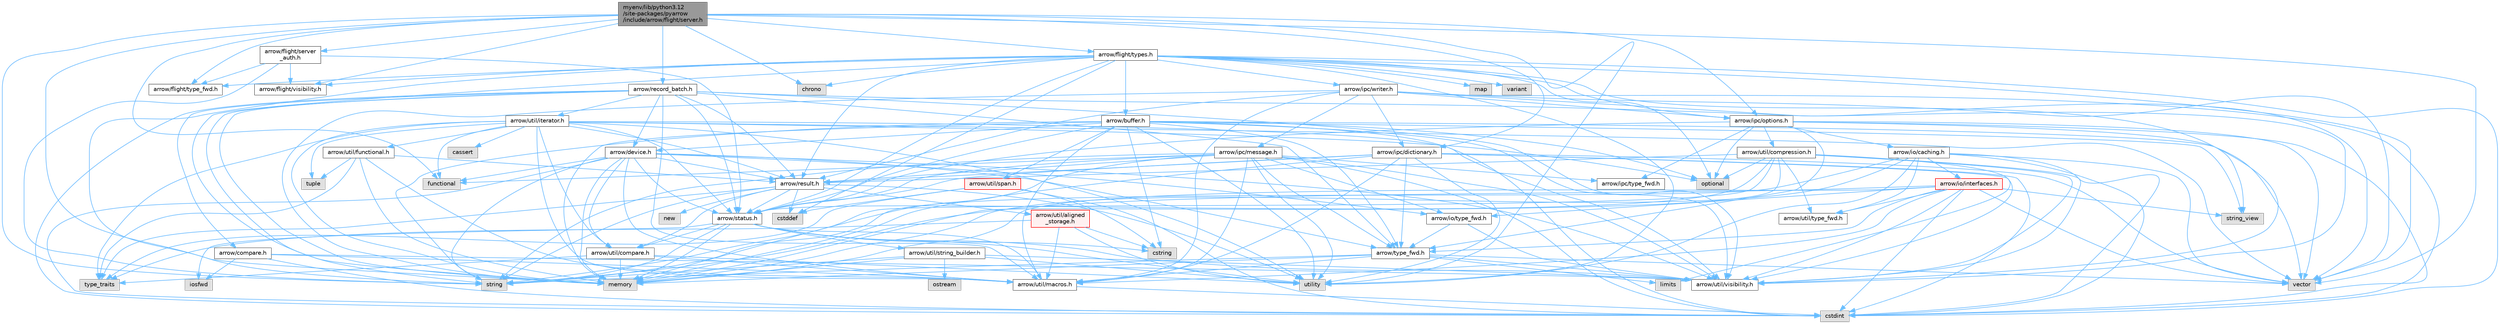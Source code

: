 digraph "myenv/lib/python3.12/site-packages/pyarrow/include/arrow/flight/server.h"
{
 // LATEX_PDF_SIZE
  bgcolor="transparent";
  edge [fontname=Helvetica,fontsize=10,labelfontname=Helvetica,labelfontsize=10];
  node [fontname=Helvetica,fontsize=10,shape=box,height=0.2,width=0.4];
  Node1 [id="Node000001",label="myenv/lib/python3.12\l/site-packages/pyarrow\l/include/arrow/flight/server.h",height=0.2,width=0.4,color="gray40", fillcolor="grey60", style="filled", fontcolor="black",tooltip=" "];
  Node1 -> Node2 [id="edge1_Node000001_Node000002",color="steelblue1",style="solid",tooltip=" "];
  Node2 [id="Node000002",label="chrono",height=0.2,width=0.4,color="grey60", fillcolor="#E0E0E0", style="filled",tooltip=" "];
  Node1 -> Node3 [id="edge2_Node000001_Node000003",color="steelblue1",style="solid",tooltip=" "];
  Node3 [id="Node000003",label="functional",height=0.2,width=0.4,color="grey60", fillcolor="#E0E0E0", style="filled",tooltip=" "];
  Node1 -> Node4 [id="edge3_Node000001_Node000004",color="steelblue1",style="solid",tooltip=" "];
  Node4 [id="Node000004",label="memory",height=0.2,width=0.4,color="grey60", fillcolor="#E0E0E0", style="filled",tooltip=" "];
  Node1 -> Node5 [id="edge4_Node000001_Node000005",color="steelblue1",style="solid",tooltip=" "];
  Node5 [id="Node000005",label="string",height=0.2,width=0.4,color="grey60", fillcolor="#E0E0E0", style="filled",tooltip=" "];
  Node1 -> Node6 [id="edge5_Node000001_Node000006",color="steelblue1",style="solid",tooltip=" "];
  Node6 [id="Node000006",label="utility",height=0.2,width=0.4,color="grey60", fillcolor="#E0E0E0", style="filled",tooltip=" "];
  Node1 -> Node7 [id="edge6_Node000001_Node000007",color="steelblue1",style="solid",tooltip=" "];
  Node7 [id="Node000007",label="vector",height=0.2,width=0.4,color="grey60", fillcolor="#E0E0E0", style="filled",tooltip=" "];
  Node1 -> Node8 [id="edge7_Node000001_Node000008",color="steelblue1",style="solid",tooltip=" "];
  Node8 [id="Node000008",label="arrow/flight/server\l_auth.h",height=0.2,width=0.4,color="grey40", fillcolor="white", style="filled",URL="$server__auth_8h.html",tooltip=" "];
  Node8 -> Node5 [id="edge8_Node000008_Node000005",color="steelblue1",style="solid",tooltip=" "];
  Node8 -> Node9 [id="edge9_Node000008_Node000009",color="steelblue1",style="solid",tooltip=" "];
  Node9 [id="Node000009",label="arrow/flight/type_fwd.h",height=0.2,width=0.4,color="grey40", fillcolor="white", style="filled",URL="$arrow_2flight_2type__fwd_8h.html",tooltip=" "];
  Node8 -> Node10 [id="edge10_Node000008_Node000010",color="steelblue1",style="solid",tooltip=" "];
  Node10 [id="Node000010",label="arrow/flight/visibility.h",height=0.2,width=0.4,color="grey40", fillcolor="white", style="filled",URL="$include_2arrow_2flight_2visibility_8h.html",tooltip=" "];
  Node8 -> Node11 [id="edge11_Node000008_Node000011",color="steelblue1",style="solid",tooltip=" "];
  Node11 [id="Node000011",label="arrow/status.h",height=0.2,width=0.4,color="grey40", fillcolor="white", style="filled",URL="$status_8h.html",tooltip=" "];
  Node11 -> Node12 [id="edge12_Node000011_Node000012",color="steelblue1",style="solid",tooltip=" "];
  Node12 [id="Node000012",label="cstring",height=0.2,width=0.4,color="grey60", fillcolor="#E0E0E0", style="filled",tooltip=" "];
  Node11 -> Node13 [id="edge13_Node000011_Node000013",color="steelblue1",style="solid",tooltip=" "];
  Node13 [id="Node000013",label="iosfwd",height=0.2,width=0.4,color="grey60", fillcolor="#E0E0E0", style="filled",tooltip=" "];
  Node11 -> Node4 [id="edge14_Node000011_Node000004",color="steelblue1",style="solid",tooltip=" "];
  Node11 -> Node5 [id="edge15_Node000011_Node000005",color="steelblue1",style="solid",tooltip=" "];
  Node11 -> Node6 [id="edge16_Node000011_Node000006",color="steelblue1",style="solid",tooltip=" "];
  Node11 -> Node14 [id="edge17_Node000011_Node000014",color="steelblue1",style="solid",tooltip=" "];
  Node14 [id="Node000014",label="arrow/util/compare.h",height=0.2,width=0.4,color="grey40", fillcolor="white", style="filled",URL="$util_2compare_8h.html",tooltip=" "];
  Node14 -> Node4 [id="edge18_Node000014_Node000004",color="steelblue1",style="solid",tooltip=" "];
  Node14 -> Node15 [id="edge19_Node000014_Node000015",color="steelblue1",style="solid",tooltip=" "];
  Node15 [id="Node000015",label="type_traits",height=0.2,width=0.4,color="grey60", fillcolor="#E0E0E0", style="filled",tooltip=" "];
  Node14 -> Node6 [id="edge20_Node000014_Node000006",color="steelblue1",style="solid",tooltip=" "];
  Node14 -> Node16 [id="edge21_Node000014_Node000016",color="steelblue1",style="solid",tooltip=" "];
  Node16 [id="Node000016",label="arrow/util/macros.h",height=0.2,width=0.4,color="grey40", fillcolor="white", style="filled",URL="$macros_8h.html",tooltip=" "];
  Node16 -> Node17 [id="edge22_Node000016_Node000017",color="steelblue1",style="solid",tooltip=" "];
  Node17 [id="Node000017",label="cstdint",height=0.2,width=0.4,color="grey60", fillcolor="#E0E0E0", style="filled",tooltip=" "];
  Node11 -> Node16 [id="edge23_Node000011_Node000016",color="steelblue1",style="solid",tooltip=" "];
  Node11 -> Node18 [id="edge24_Node000011_Node000018",color="steelblue1",style="solid",tooltip=" "];
  Node18 [id="Node000018",label="arrow/util/string_builder.h",height=0.2,width=0.4,color="grey40", fillcolor="white", style="filled",URL="$string__builder_8h.html",tooltip=" "];
  Node18 -> Node4 [id="edge25_Node000018_Node000004",color="steelblue1",style="solid",tooltip=" "];
  Node18 -> Node19 [id="edge26_Node000018_Node000019",color="steelblue1",style="solid",tooltip=" "];
  Node19 [id="Node000019",label="ostream",height=0.2,width=0.4,color="grey60", fillcolor="#E0E0E0", style="filled",tooltip=" "];
  Node18 -> Node5 [id="edge27_Node000018_Node000005",color="steelblue1",style="solid",tooltip=" "];
  Node18 -> Node6 [id="edge28_Node000018_Node000006",color="steelblue1",style="solid",tooltip=" "];
  Node18 -> Node20 [id="edge29_Node000018_Node000020",color="steelblue1",style="solid",tooltip=" "];
  Node20 [id="Node000020",label="arrow/util/visibility.h",height=0.2,width=0.4,color="grey40", fillcolor="white", style="filled",URL="$include_2arrow_2util_2visibility_8h.html",tooltip=" "];
  Node11 -> Node20 [id="edge30_Node000011_Node000020",color="steelblue1",style="solid",tooltip=" "];
  Node1 -> Node9 [id="edge31_Node000001_Node000009",color="steelblue1",style="solid",tooltip=" "];
  Node1 -> Node21 [id="edge32_Node000001_Node000021",color="steelblue1",style="solid",tooltip=" "];
  Node21 [id="Node000021",label="arrow/flight/types.h",height=0.2,width=0.4,color="grey40", fillcolor="white", style="filled",URL="$arrow_2flight_2types_8h.html",tooltip=" "];
  Node21 -> Node2 [id="edge33_Node000021_Node000002",color="steelblue1",style="solid",tooltip=" "];
  Node21 -> Node22 [id="edge34_Node000021_Node000022",color="steelblue1",style="solid",tooltip=" "];
  Node22 [id="Node000022",label="cstddef",height=0.2,width=0.4,color="grey60", fillcolor="#E0E0E0", style="filled",tooltip=" "];
  Node21 -> Node17 [id="edge35_Node000021_Node000017",color="steelblue1",style="solid",tooltip=" "];
  Node21 -> Node23 [id="edge36_Node000021_Node000023",color="steelblue1",style="solid",tooltip=" "];
  Node23 [id="Node000023",label="map",height=0.2,width=0.4,color="grey60", fillcolor="#E0E0E0", style="filled",tooltip=" "];
  Node21 -> Node4 [id="edge37_Node000021_Node000004",color="steelblue1",style="solid",tooltip=" "];
  Node21 -> Node24 [id="edge38_Node000021_Node000024",color="steelblue1",style="solid",tooltip=" "];
  Node24 [id="Node000024",label="optional",height=0.2,width=0.4,color="grey60", fillcolor="#E0E0E0", style="filled",tooltip=" "];
  Node21 -> Node5 [id="edge39_Node000021_Node000005",color="steelblue1",style="solid",tooltip=" "];
  Node21 -> Node25 [id="edge40_Node000021_Node000025",color="steelblue1",style="solid",tooltip=" "];
  Node25 [id="Node000025",label="string_view",height=0.2,width=0.4,color="grey60", fillcolor="#E0E0E0", style="filled",tooltip=" "];
  Node21 -> Node6 [id="edge41_Node000021_Node000006",color="steelblue1",style="solid",tooltip=" "];
  Node21 -> Node26 [id="edge42_Node000021_Node000026",color="steelblue1",style="solid",tooltip=" "];
  Node26 [id="Node000026",label="variant",height=0.2,width=0.4,color="grey60", fillcolor="#E0E0E0", style="filled",tooltip=" "];
  Node21 -> Node7 [id="edge43_Node000021_Node000007",color="steelblue1",style="solid",tooltip=" "];
  Node21 -> Node27 [id="edge44_Node000021_Node000027",color="steelblue1",style="solid",tooltip=" "];
  Node27 [id="Node000027",label="arrow/buffer.h",height=0.2,width=0.4,color="grey40", fillcolor="white", style="filled",URL="$buffer_8h.html",tooltip=" "];
  Node27 -> Node17 [id="edge45_Node000027_Node000017",color="steelblue1",style="solid",tooltip=" "];
  Node27 -> Node12 [id="edge46_Node000027_Node000012",color="steelblue1",style="solid",tooltip=" "];
  Node27 -> Node4 [id="edge47_Node000027_Node000004",color="steelblue1",style="solid",tooltip=" "];
  Node27 -> Node24 [id="edge48_Node000027_Node000024",color="steelblue1",style="solid",tooltip=" "];
  Node27 -> Node5 [id="edge49_Node000027_Node000005",color="steelblue1",style="solid",tooltip=" "];
  Node27 -> Node25 [id="edge50_Node000027_Node000025",color="steelblue1",style="solid",tooltip=" "];
  Node27 -> Node6 [id="edge51_Node000027_Node000006",color="steelblue1",style="solid",tooltip=" "];
  Node27 -> Node7 [id="edge52_Node000027_Node000007",color="steelblue1",style="solid",tooltip=" "];
  Node27 -> Node28 [id="edge53_Node000027_Node000028",color="steelblue1",style="solid",tooltip=" "];
  Node28 [id="Node000028",label="arrow/device.h",height=0.2,width=0.4,color="grey40", fillcolor="white", style="filled",URL="$device_8h.html",tooltip=" "];
  Node28 -> Node17 [id="edge54_Node000028_Node000017",color="steelblue1",style="solid",tooltip=" "];
  Node28 -> Node3 [id="edge55_Node000028_Node000003",color="steelblue1",style="solid",tooltip=" "];
  Node28 -> Node4 [id="edge56_Node000028_Node000004",color="steelblue1",style="solid",tooltip=" "];
  Node28 -> Node5 [id="edge57_Node000028_Node000005",color="steelblue1",style="solid",tooltip=" "];
  Node28 -> Node29 [id="edge58_Node000028_Node000029",color="steelblue1",style="solid",tooltip=" "];
  Node29 [id="Node000029",label="arrow/io/type_fwd.h",height=0.2,width=0.4,color="grey40", fillcolor="white", style="filled",URL="$arrow_2io_2type__fwd_8h.html",tooltip=" "];
  Node29 -> Node30 [id="edge59_Node000029_Node000030",color="steelblue1",style="solid",tooltip=" "];
  Node30 [id="Node000030",label="arrow/type_fwd.h",height=0.2,width=0.4,color="grey40", fillcolor="white", style="filled",URL="$arrow_2type__fwd_8h.html",tooltip=" "];
  Node30 -> Node31 [id="edge60_Node000030_Node000031",color="steelblue1",style="solid",tooltip=" "];
  Node31 [id="Node000031",label="limits",height=0.2,width=0.4,color="grey60", fillcolor="#E0E0E0", style="filled",tooltip=" "];
  Node30 -> Node4 [id="edge61_Node000030_Node000004",color="steelblue1",style="solid",tooltip=" "];
  Node30 -> Node5 [id="edge62_Node000030_Node000005",color="steelblue1",style="solid",tooltip=" "];
  Node30 -> Node7 [id="edge63_Node000030_Node000007",color="steelblue1",style="solid",tooltip=" "];
  Node30 -> Node16 [id="edge64_Node000030_Node000016",color="steelblue1",style="solid",tooltip=" "];
  Node30 -> Node20 [id="edge65_Node000030_Node000020",color="steelblue1",style="solid",tooltip=" "];
  Node29 -> Node20 [id="edge66_Node000029_Node000020",color="steelblue1",style="solid",tooltip=" "];
  Node28 -> Node32 [id="edge67_Node000028_Node000032",color="steelblue1",style="solid",tooltip=" "];
  Node32 [id="Node000032",label="arrow/result.h",height=0.2,width=0.4,color="grey40", fillcolor="white", style="filled",URL="$result_8h.html",tooltip=" "];
  Node32 -> Node22 [id="edge68_Node000032_Node000022",color="steelblue1",style="solid",tooltip=" "];
  Node32 -> Node33 [id="edge69_Node000032_Node000033",color="steelblue1",style="solid",tooltip=" "];
  Node33 [id="Node000033",label="new",height=0.2,width=0.4,color="grey60", fillcolor="#E0E0E0", style="filled",tooltip=" "];
  Node32 -> Node5 [id="edge70_Node000032_Node000005",color="steelblue1",style="solid",tooltip=" "];
  Node32 -> Node15 [id="edge71_Node000032_Node000015",color="steelblue1",style="solid",tooltip=" "];
  Node32 -> Node6 [id="edge72_Node000032_Node000006",color="steelblue1",style="solid",tooltip=" "];
  Node32 -> Node11 [id="edge73_Node000032_Node000011",color="steelblue1",style="solid",tooltip=" "];
  Node32 -> Node34 [id="edge74_Node000032_Node000034",color="steelblue1",style="solid",tooltip=" "];
  Node34 [id="Node000034",label="arrow/util/aligned\l_storage.h",height=0.2,width=0.4,color="red", fillcolor="#FFF0F0", style="filled",URL="$aligned__storage_8h.html",tooltip=" "];
  Node34 -> Node12 [id="edge75_Node000034_Node000012",color="steelblue1",style="solid",tooltip=" "];
  Node34 -> Node15 [id="edge76_Node000034_Node000015",color="steelblue1",style="solid",tooltip=" "];
  Node34 -> Node6 [id="edge77_Node000034_Node000006",color="steelblue1",style="solid",tooltip=" "];
  Node34 -> Node16 [id="edge78_Node000034_Node000016",color="steelblue1",style="solid",tooltip=" "];
  Node32 -> Node14 [id="edge79_Node000032_Node000014",color="steelblue1",style="solid",tooltip=" "];
  Node28 -> Node11 [id="edge80_Node000028_Node000011",color="steelblue1",style="solid",tooltip=" "];
  Node28 -> Node30 [id="edge81_Node000028_Node000030",color="steelblue1",style="solid",tooltip=" "];
  Node28 -> Node14 [id="edge82_Node000028_Node000014",color="steelblue1",style="solid",tooltip=" "];
  Node28 -> Node16 [id="edge83_Node000028_Node000016",color="steelblue1",style="solid",tooltip=" "];
  Node28 -> Node20 [id="edge84_Node000028_Node000020",color="steelblue1",style="solid",tooltip=" "];
  Node27 -> Node11 [id="edge85_Node000027_Node000011",color="steelblue1",style="solid",tooltip=" "];
  Node27 -> Node30 [id="edge86_Node000027_Node000030",color="steelblue1",style="solid",tooltip=" "];
  Node27 -> Node16 [id="edge87_Node000027_Node000016",color="steelblue1",style="solid",tooltip=" "];
  Node27 -> Node36 [id="edge88_Node000027_Node000036",color="steelblue1",style="solid",tooltip=" "];
  Node36 [id="Node000036",label="arrow/util/span.h",height=0.2,width=0.4,color="red", fillcolor="#FFF0F0", style="filled",URL="$span_8h.html",tooltip=" "];
  Node36 -> Node22 [id="edge89_Node000036_Node000022",color="steelblue1",style="solid",tooltip=" "];
  Node36 -> Node17 [id="edge90_Node000036_Node000017",color="steelblue1",style="solid",tooltip=" "];
  Node36 -> Node12 [id="edge91_Node000036_Node000012",color="steelblue1",style="solid",tooltip=" "];
  Node36 -> Node15 [id="edge92_Node000036_Node000015",color="steelblue1",style="solid",tooltip=" "];
  Node27 -> Node20 [id="edge93_Node000027_Node000020",color="steelblue1",style="solid",tooltip=" "];
  Node21 -> Node9 [id="edge94_Node000021_Node000009",color="steelblue1",style="solid",tooltip=" "];
  Node21 -> Node10 [id="edge95_Node000021_Node000010",color="steelblue1",style="solid",tooltip=" "];
  Node21 -> Node38 [id="edge96_Node000021_Node000038",color="steelblue1",style="solid",tooltip=" "];
  Node38 [id="Node000038",label="arrow/ipc/options.h",height=0.2,width=0.4,color="grey40", fillcolor="white", style="filled",URL="$ipc_2options_8h.html",tooltip=" "];
  Node38 -> Node17 [id="edge97_Node000038_Node000017",color="steelblue1",style="solid",tooltip=" "];
  Node38 -> Node24 [id="edge98_Node000038_Node000024",color="steelblue1",style="solid",tooltip=" "];
  Node38 -> Node7 [id="edge99_Node000038_Node000007",color="steelblue1",style="solid",tooltip=" "];
  Node38 -> Node39 [id="edge100_Node000038_Node000039",color="steelblue1",style="solid",tooltip=" "];
  Node39 [id="Node000039",label="arrow/io/caching.h",height=0.2,width=0.4,color="grey40", fillcolor="white", style="filled",URL="$caching_8h.html",tooltip=" "];
  Node39 -> Node17 [id="edge101_Node000039_Node000017",color="steelblue1",style="solid",tooltip=" "];
  Node39 -> Node4 [id="edge102_Node000039_Node000004",color="steelblue1",style="solid",tooltip=" "];
  Node39 -> Node5 [id="edge103_Node000039_Node000005",color="steelblue1",style="solid",tooltip=" "];
  Node39 -> Node6 [id="edge104_Node000039_Node000006",color="steelblue1",style="solid",tooltip=" "];
  Node39 -> Node7 [id="edge105_Node000039_Node000007",color="steelblue1",style="solid",tooltip=" "];
  Node39 -> Node40 [id="edge106_Node000039_Node000040",color="steelblue1",style="solid",tooltip=" "];
  Node40 [id="Node000040",label="arrow/io/interfaces.h",height=0.2,width=0.4,color="red", fillcolor="#FFF0F0", style="filled",URL="$interfaces_8h.html",tooltip=" "];
  Node40 -> Node17 [id="edge107_Node000040_Node000017",color="steelblue1",style="solid",tooltip=" "];
  Node40 -> Node4 [id="edge108_Node000040_Node000004",color="steelblue1",style="solid",tooltip=" "];
  Node40 -> Node5 [id="edge109_Node000040_Node000005",color="steelblue1",style="solid",tooltip=" "];
  Node40 -> Node25 [id="edge110_Node000040_Node000025",color="steelblue1",style="solid",tooltip=" "];
  Node40 -> Node7 [id="edge111_Node000040_Node000007",color="steelblue1",style="solid",tooltip=" "];
  Node40 -> Node29 [id="edge112_Node000040_Node000029",color="steelblue1",style="solid",tooltip=" "];
  Node40 -> Node30 [id="edge113_Node000040_Node000030",color="steelblue1",style="solid",tooltip=" "];
  Node40 -> Node16 [id="edge114_Node000040_Node000016",color="steelblue1",style="solid",tooltip=" "];
  Node40 -> Node42 [id="edge115_Node000040_Node000042",color="steelblue1",style="solid",tooltip=" "];
  Node42 [id="Node000042",label="arrow/util/type_fwd.h",height=0.2,width=0.4,color="grey40", fillcolor="white", style="filled",URL="$arrow_2util_2type__fwd_8h.html",tooltip=" "];
  Node40 -> Node20 [id="edge116_Node000040_Node000020",color="steelblue1",style="solid",tooltip=" "];
  Node39 -> Node42 [id="edge117_Node000039_Node000042",color="steelblue1",style="solid",tooltip=" "];
  Node39 -> Node20 [id="edge118_Node000039_Node000020",color="steelblue1",style="solid",tooltip=" "];
  Node38 -> Node43 [id="edge119_Node000038_Node000043",color="steelblue1",style="solid",tooltip=" "];
  Node43 [id="Node000043",label="arrow/ipc/type_fwd.h",height=0.2,width=0.4,color="grey40", fillcolor="white", style="filled",URL="$arrow_2ipc_2type__fwd_8h.html",tooltip=" "];
  Node38 -> Node11 [id="edge120_Node000038_Node000011",color="steelblue1",style="solid",tooltip=" "];
  Node38 -> Node30 [id="edge121_Node000038_Node000030",color="steelblue1",style="solid",tooltip=" "];
  Node38 -> Node44 [id="edge122_Node000038_Node000044",color="steelblue1",style="solid",tooltip=" "];
  Node44 [id="Node000044",label="arrow/util/compression.h",height=0.2,width=0.4,color="grey40", fillcolor="white", style="filled",URL="$compression_8h.html",tooltip=" "];
  Node44 -> Node17 [id="edge123_Node000044_Node000017",color="steelblue1",style="solid",tooltip=" "];
  Node44 -> Node31 [id="edge124_Node000044_Node000031",color="steelblue1",style="solid",tooltip=" "];
  Node44 -> Node4 [id="edge125_Node000044_Node000004",color="steelblue1",style="solid",tooltip=" "];
  Node44 -> Node24 [id="edge126_Node000044_Node000024",color="steelblue1",style="solid",tooltip=" "];
  Node44 -> Node5 [id="edge127_Node000044_Node000005",color="steelblue1",style="solid",tooltip=" "];
  Node44 -> Node32 [id="edge128_Node000044_Node000032",color="steelblue1",style="solid",tooltip=" "];
  Node44 -> Node11 [id="edge129_Node000044_Node000011",color="steelblue1",style="solid",tooltip=" "];
  Node44 -> Node42 [id="edge130_Node000044_Node000042",color="steelblue1",style="solid",tooltip=" "];
  Node44 -> Node20 [id="edge131_Node000044_Node000020",color="steelblue1",style="solid",tooltip=" "];
  Node38 -> Node20 [id="edge132_Node000038_Node000020",color="steelblue1",style="solid",tooltip=" "];
  Node21 -> Node45 [id="edge133_Node000021_Node000045",color="steelblue1",style="solid",tooltip=" "];
  Node45 [id="Node000045",label="arrow/ipc/writer.h",height=0.2,width=0.4,color="grey40", fillcolor="white", style="filled",URL="$arrow_2ipc_2writer_8h.html",tooltip=" "];
  Node45 -> Node17 [id="edge134_Node000045_Node000017",color="steelblue1",style="solid",tooltip=" "];
  Node45 -> Node4 [id="edge135_Node000045_Node000004",color="steelblue1",style="solid",tooltip=" "];
  Node45 -> Node7 [id="edge136_Node000045_Node000007",color="steelblue1",style="solid",tooltip=" "];
  Node45 -> Node46 [id="edge137_Node000045_Node000046",color="steelblue1",style="solid",tooltip=" "];
  Node46 [id="Node000046",label="arrow/ipc/dictionary.h",height=0.2,width=0.4,color="grey40", fillcolor="white", style="filled",URL="$dictionary_8h.html",tooltip=" "];
  Node46 -> Node17 [id="edge138_Node000046_Node000017",color="steelblue1",style="solid",tooltip=" "];
  Node46 -> Node4 [id="edge139_Node000046_Node000004",color="steelblue1",style="solid",tooltip=" "];
  Node46 -> Node6 [id="edge140_Node000046_Node000006",color="steelblue1",style="solid",tooltip=" "];
  Node46 -> Node7 [id="edge141_Node000046_Node000007",color="steelblue1",style="solid",tooltip=" "];
  Node46 -> Node32 [id="edge142_Node000046_Node000032",color="steelblue1",style="solid",tooltip=" "];
  Node46 -> Node11 [id="edge143_Node000046_Node000011",color="steelblue1",style="solid",tooltip=" "];
  Node46 -> Node30 [id="edge144_Node000046_Node000030",color="steelblue1",style="solid",tooltip=" "];
  Node46 -> Node16 [id="edge145_Node000046_Node000016",color="steelblue1",style="solid",tooltip=" "];
  Node46 -> Node20 [id="edge146_Node000046_Node000020",color="steelblue1",style="solid",tooltip=" "];
  Node45 -> Node47 [id="edge147_Node000045_Node000047",color="steelblue1",style="solid",tooltip=" "];
  Node47 [id="Node000047",label="arrow/ipc/message.h",height=0.2,width=0.4,color="grey40", fillcolor="white", style="filled",URL="$message_8h.html",tooltip=" "];
  Node47 -> Node17 [id="edge148_Node000047_Node000017",color="steelblue1",style="solid",tooltip=" "];
  Node47 -> Node3 [id="edge149_Node000047_Node000003",color="steelblue1",style="solid",tooltip=" "];
  Node47 -> Node4 [id="edge150_Node000047_Node000004",color="steelblue1",style="solid",tooltip=" "];
  Node47 -> Node5 [id="edge151_Node000047_Node000005",color="steelblue1",style="solid",tooltip=" "];
  Node47 -> Node6 [id="edge152_Node000047_Node000006",color="steelblue1",style="solid",tooltip=" "];
  Node47 -> Node29 [id="edge153_Node000047_Node000029",color="steelblue1",style="solid",tooltip=" "];
  Node47 -> Node43 [id="edge154_Node000047_Node000043",color="steelblue1",style="solid",tooltip=" "];
  Node47 -> Node32 [id="edge155_Node000047_Node000032",color="steelblue1",style="solid",tooltip=" "];
  Node47 -> Node11 [id="edge156_Node000047_Node000011",color="steelblue1",style="solid",tooltip=" "];
  Node47 -> Node30 [id="edge157_Node000047_Node000030",color="steelblue1",style="solid",tooltip=" "];
  Node47 -> Node16 [id="edge158_Node000047_Node000016",color="steelblue1",style="solid",tooltip=" "];
  Node47 -> Node20 [id="edge159_Node000047_Node000020",color="steelblue1",style="solid",tooltip=" "];
  Node45 -> Node38 [id="edge160_Node000045_Node000038",color="steelblue1",style="solid",tooltip=" "];
  Node45 -> Node32 [id="edge161_Node000045_Node000032",color="steelblue1",style="solid",tooltip=" "];
  Node45 -> Node16 [id="edge162_Node000045_Node000016",color="steelblue1",style="solid",tooltip=" "];
  Node45 -> Node20 [id="edge163_Node000045_Node000020",color="steelblue1",style="solid",tooltip=" "];
  Node21 -> Node32 [id="edge164_Node000021_Node000032",color="steelblue1",style="solid",tooltip=" "];
  Node21 -> Node11 [id="edge165_Node000021_Node000011",color="steelblue1",style="solid",tooltip=" "];
  Node1 -> Node10 [id="edge166_Node000001_Node000010",color="steelblue1",style="solid",tooltip=" "];
  Node1 -> Node46 [id="edge167_Node000001_Node000046",color="steelblue1",style="solid",tooltip=" "];
  Node1 -> Node38 [id="edge168_Node000001_Node000038",color="steelblue1",style="solid",tooltip=" "];
  Node1 -> Node48 [id="edge169_Node000001_Node000048",color="steelblue1",style="solid",tooltip=" "];
  Node48 [id="Node000048",label="arrow/record_batch.h",height=0.2,width=0.4,color="grey40", fillcolor="white", style="filled",URL="$record__batch_8h.html",tooltip=" "];
  Node48 -> Node17 [id="edge170_Node000048_Node000017",color="steelblue1",style="solid",tooltip=" "];
  Node48 -> Node4 [id="edge171_Node000048_Node000004",color="steelblue1",style="solid",tooltip=" "];
  Node48 -> Node5 [id="edge172_Node000048_Node000005",color="steelblue1",style="solid",tooltip=" "];
  Node48 -> Node7 [id="edge173_Node000048_Node000007",color="steelblue1",style="solid",tooltip=" "];
  Node48 -> Node49 [id="edge174_Node000048_Node000049",color="steelblue1",style="solid",tooltip=" "];
  Node49 [id="Node000049",label="arrow/compare.h",height=0.2,width=0.4,color="grey40", fillcolor="white", style="filled",URL="$compare_8h.html",tooltip=" "];
  Node49 -> Node17 [id="edge175_Node000049_Node000017",color="steelblue1",style="solid",tooltip=" "];
  Node49 -> Node13 [id="edge176_Node000049_Node000013",color="steelblue1",style="solid",tooltip=" "];
  Node49 -> Node16 [id="edge177_Node000049_Node000016",color="steelblue1",style="solid",tooltip=" "];
  Node49 -> Node20 [id="edge178_Node000049_Node000020",color="steelblue1",style="solid",tooltip=" "];
  Node48 -> Node28 [id="edge179_Node000048_Node000028",color="steelblue1",style="solid",tooltip=" "];
  Node48 -> Node32 [id="edge180_Node000048_Node000032",color="steelblue1",style="solid",tooltip=" "];
  Node48 -> Node11 [id="edge181_Node000048_Node000011",color="steelblue1",style="solid",tooltip=" "];
  Node48 -> Node30 [id="edge182_Node000048_Node000030",color="steelblue1",style="solid",tooltip=" "];
  Node48 -> Node50 [id="edge183_Node000048_Node000050",color="steelblue1",style="solid",tooltip=" "];
  Node50 [id="Node000050",label="arrow/util/iterator.h",height=0.2,width=0.4,color="grey40", fillcolor="white", style="filled",URL="$iterator_8h.html",tooltip=" "];
  Node50 -> Node51 [id="edge184_Node000050_Node000051",color="steelblue1",style="solid",tooltip=" "];
  Node51 [id="Node000051",label="cassert",height=0.2,width=0.4,color="grey60", fillcolor="#E0E0E0", style="filled",tooltip=" "];
  Node50 -> Node3 [id="edge185_Node000050_Node000003",color="steelblue1",style="solid",tooltip=" "];
  Node50 -> Node4 [id="edge186_Node000050_Node000004",color="steelblue1",style="solid",tooltip=" "];
  Node50 -> Node24 [id="edge187_Node000050_Node000024",color="steelblue1",style="solid",tooltip=" "];
  Node50 -> Node52 [id="edge188_Node000050_Node000052",color="steelblue1",style="solid",tooltip=" "];
  Node52 [id="Node000052",label="tuple",height=0.2,width=0.4,color="grey60", fillcolor="#E0E0E0", style="filled",tooltip=" "];
  Node50 -> Node15 [id="edge189_Node000050_Node000015",color="steelblue1",style="solid",tooltip=" "];
  Node50 -> Node6 [id="edge190_Node000050_Node000006",color="steelblue1",style="solid",tooltip=" "];
  Node50 -> Node7 [id="edge191_Node000050_Node000007",color="steelblue1",style="solid",tooltip=" "];
  Node50 -> Node32 [id="edge192_Node000050_Node000032",color="steelblue1",style="solid",tooltip=" "];
  Node50 -> Node11 [id="edge193_Node000050_Node000011",color="steelblue1",style="solid",tooltip=" "];
  Node50 -> Node14 [id="edge194_Node000050_Node000014",color="steelblue1",style="solid",tooltip=" "];
  Node50 -> Node53 [id="edge195_Node000050_Node000053",color="steelblue1",style="solid",tooltip=" "];
  Node53 [id="Node000053",label="arrow/util/functional.h",height=0.2,width=0.4,color="grey40", fillcolor="white", style="filled",URL="$functional_8h.html",tooltip=" "];
  Node53 -> Node4 [id="edge196_Node000053_Node000004",color="steelblue1",style="solid",tooltip=" "];
  Node53 -> Node52 [id="edge197_Node000053_Node000052",color="steelblue1",style="solid",tooltip=" "];
  Node53 -> Node15 [id="edge198_Node000053_Node000015",color="steelblue1",style="solid",tooltip=" "];
  Node53 -> Node32 [id="edge199_Node000053_Node000032",color="steelblue1",style="solid",tooltip=" "];
  Node53 -> Node16 [id="edge200_Node000053_Node000016",color="steelblue1",style="solid",tooltip=" "];
  Node50 -> Node16 [id="edge201_Node000050_Node000016",color="steelblue1",style="solid",tooltip=" "];
  Node50 -> Node20 [id="edge202_Node000050_Node000020",color="steelblue1",style="solid",tooltip=" "];
  Node48 -> Node16 [id="edge203_Node000048_Node000016",color="steelblue1",style="solid",tooltip=" "];
  Node48 -> Node20 [id="edge204_Node000048_Node000020",color="steelblue1",style="solid",tooltip=" "];
}
